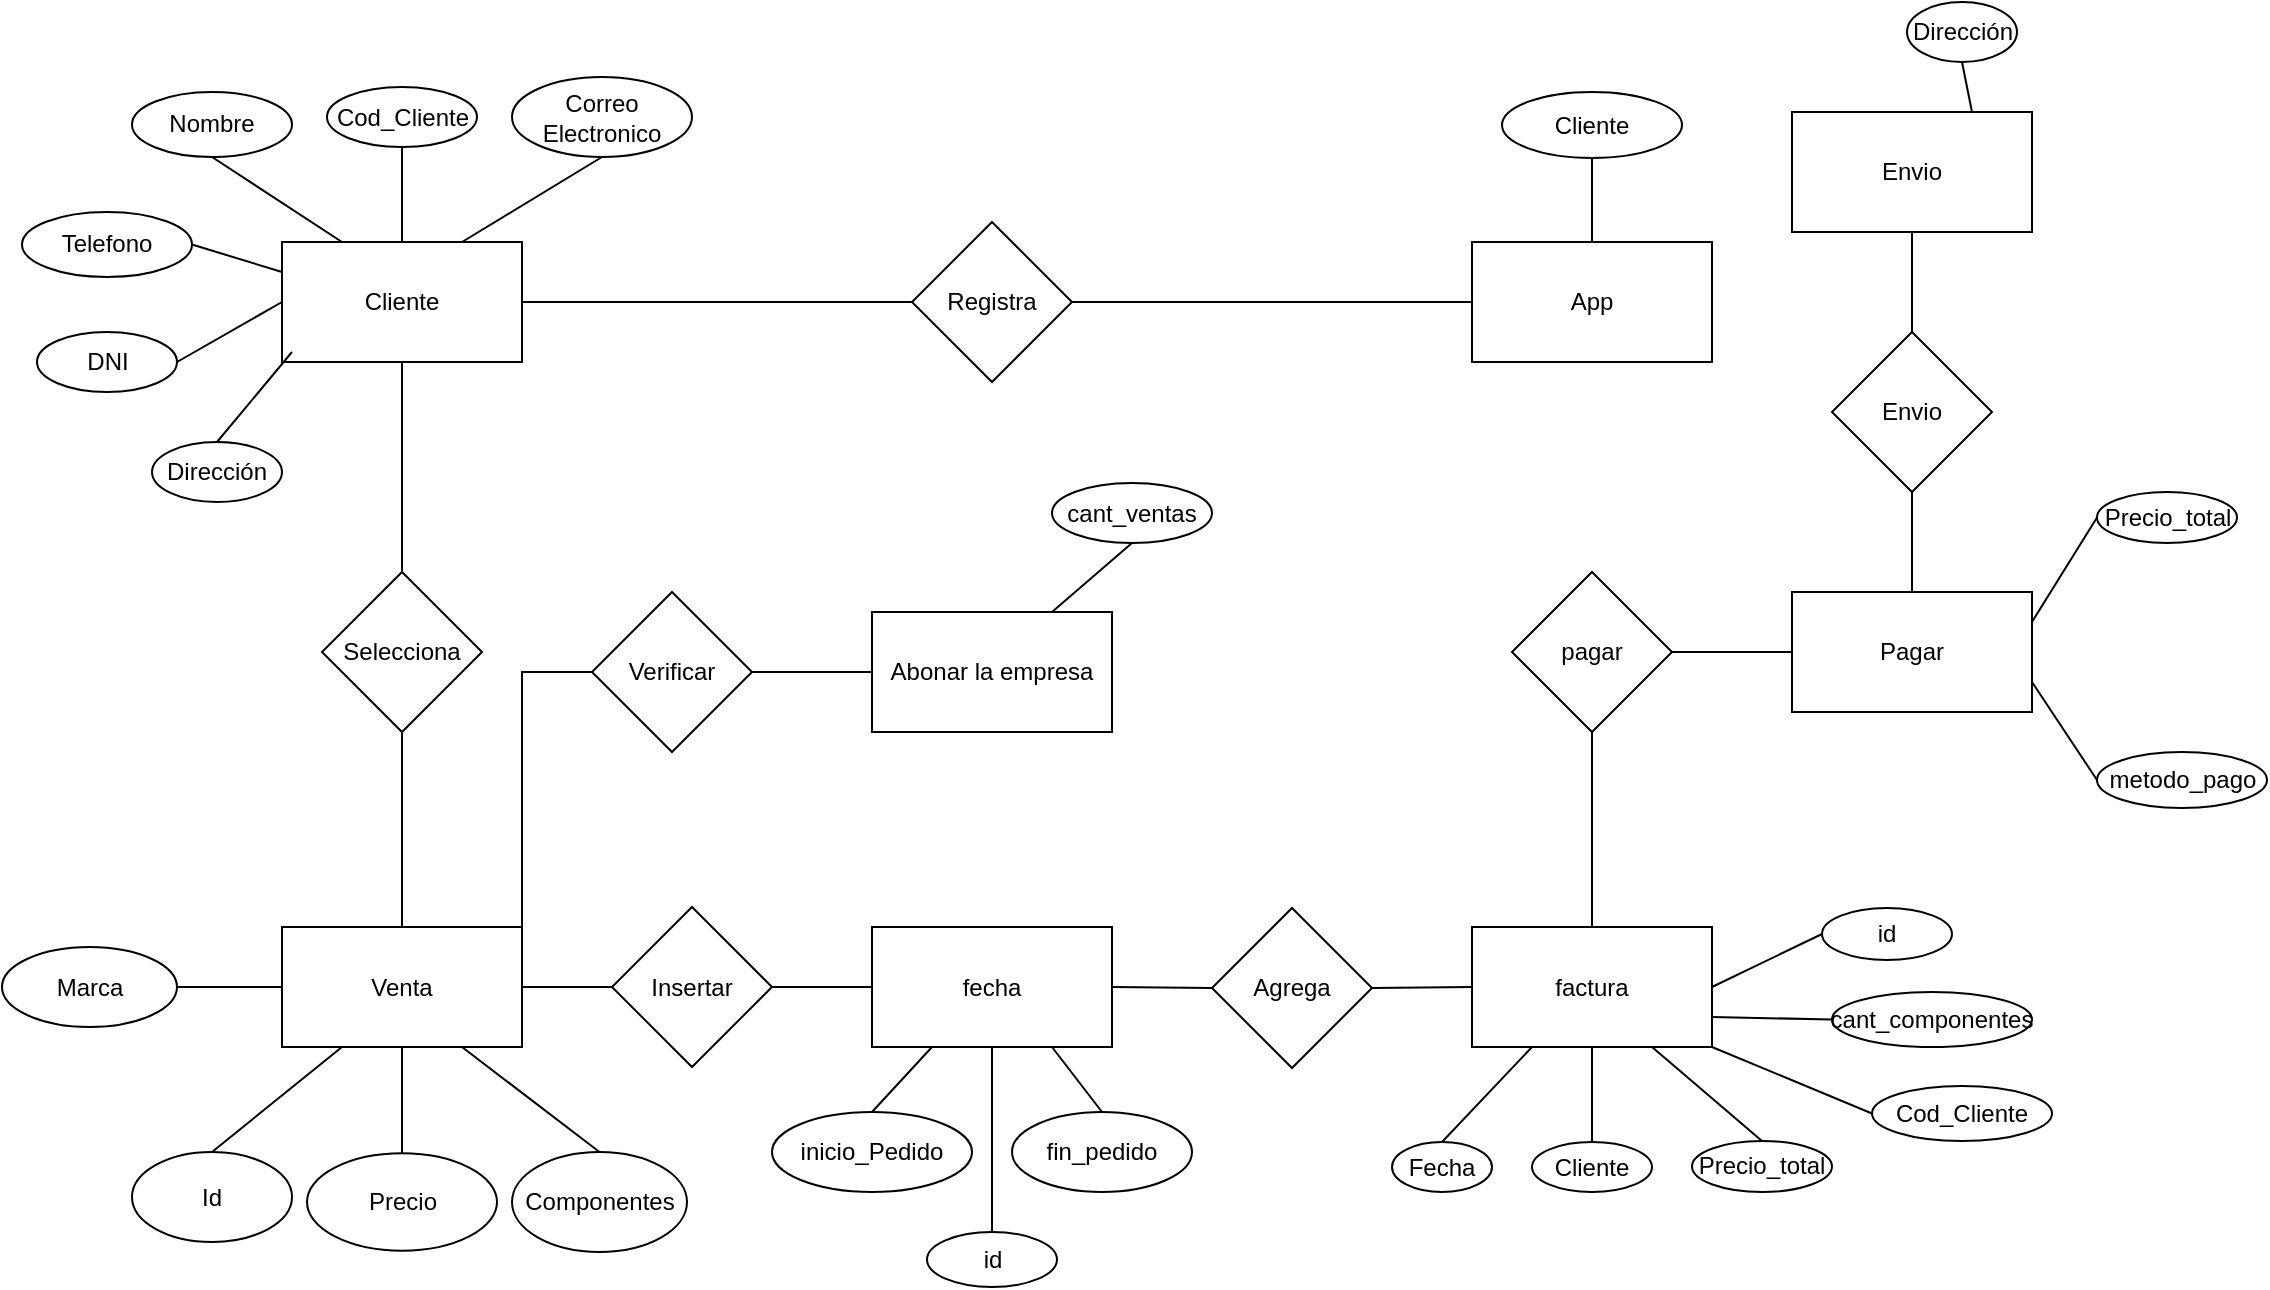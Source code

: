 <mxfile version="20.5.3" type="device"><diagram id="40Laphq1Q8v4M2s2_-Q_" name="Página-1"><mxGraphModel dx="1422" dy="794" grid="1" gridSize="10" guides="1" tooltips="1" connect="1" arrows="1" fold="1" page="1" pageScale="1" pageWidth="827" pageHeight="1169" math="0" shadow="0"><root><mxCell id="0"/><mxCell id="1" parent="0"/><mxCell id="z_alnuiq1SLQWepQiRAl-1" value="Cliente" style="rounded=0;whiteSpace=wrap;html=1;" parent="1" vertex="1"><mxGeometry x="400" y="383" width="120" height="60" as="geometry"/></mxCell><mxCell id="z_alnuiq1SLQWepQiRAl-3" value="Registra" style="rhombus;whiteSpace=wrap;html=1;" parent="1" vertex="1"><mxGeometry x="715" y="373" width="80" height="80" as="geometry"/></mxCell><mxCell id="z_alnuiq1SLQWepQiRAl-4" value="Venta" style="rounded=0;whiteSpace=wrap;html=1;" parent="1" vertex="1"><mxGeometry x="400" y="725.5" width="120" height="60" as="geometry"/></mxCell><mxCell id="z_alnuiq1SLQWepQiRAl-5" value="factura" style="rounded=0;whiteSpace=wrap;html=1;" parent="1" vertex="1"><mxGeometry x="995" y="725.5" width="120" height="60" as="geometry"/></mxCell><mxCell id="z_alnuiq1SLQWepQiRAl-6" value="Abonar la empresa" style="rounded=0;whiteSpace=wrap;html=1;" parent="1" vertex="1"><mxGeometry x="695" y="568" width="120" height="60" as="geometry"/></mxCell><mxCell id="z_alnuiq1SLQWepQiRAl-7" value="Pagar" style="rounded=0;whiteSpace=wrap;html=1;" parent="1" vertex="1"><mxGeometry x="1155" y="558" width="120" height="60" as="geometry"/></mxCell><mxCell id="z_alnuiq1SLQWepQiRAl-8" value="fecha" style="rounded=0;whiteSpace=wrap;html=1;" parent="1" vertex="1"><mxGeometry x="695" y="725.5" width="120" height="60" as="geometry"/></mxCell><mxCell id="z_alnuiq1SLQWepQiRAl-9" value="Nombre" style="ellipse;whiteSpace=wrap;html=1;" parent="1" vertex="1"><mxGeometry x="325" y="308" width="80" height="32.5" as="geometry"/></mxCell><mxCell id="z_alnuiq1SLQWepQiRAl-11" value="DNI" style="ellipse;whiteSpace=wrap;html=1;" parent="1" vertex="1"><mxGeometry x="277.5" y="428" width="70" height="30" as="geometry"/></mxCell><mxCell id="z_alnuiq1SLQWepQiRAl-12" value="Cod_Cliente" style="ellipse;whiteSpace=wrap;html=1;" parent="1" vertex="1"><mxGeometry x="422.5" y="305.5" width="75" height="30" as="geometry"/></mxCell><mxCell id="z_alnuiq1SLQWepQiRAl-13" value="Telefono" style="ellipse;whiteSpace=wrap;html=1;" parent="1" vertex="1"><mxGeometry x="270" y="368" width="85" height="32.5" as="geometry"/></mxCell><mxCell id="z_alnuiq1SLQWepQiRAl-14" value="Correo Electronico" style="ellipse;whiteSpace=wrap;html=1;" parent="1" vertex="1"><mxGeometry x="515" y="300.5" width="90" height="40" as="geometry"/></mxCell><mxCell id="z_alnuiq1SLQWepQiRAl-15" value="inicio_Pedido" style="ellipse;whiteSpace=wrap;html=1;" parent="1" vertex="1"><mxGeometry x="645" y="818" width="100" height="40" as="geometry"/></mxCell><mxCell id="z_alnuiq1SLQWepQiRAl-16" value="fin_pedido" style="ellipse;whiteSpace=wrap;html=1;" parent="1" vertex="1"><mxGeometry x="765" y="818" width="90" height="40" as="geometry"/></mxCell><mxCell id="z_alnuiq1SLQWepQiRAl-17" value="id" style="ellipse;whiteSpace=wrap;html=1;" parent="1" vertex="1"><mxGeometry x="722.5" y="878" width="65" height="27.5" as="geometry"/></mxCell><mxCell id="z_alnuiq1SLQWepQiRAl-18" value="cant_componentes" style="ellipse;whiteSpace=wrap;html=1;" parent="1" vertex="1"><mxGeometry x="1175" y="758" width="100" height="27.5" as="geometry"/></mxCell><mxCell id="z_alnuiq1SLQWepQiRAl-19" value="metodo_pago" style="ellipse;whiteSpace=wrap;html=1;" parent="1" vertex="1"><mxGeometry x="1307.5" y="638" width="85" height="28" as="geometry"/></mxCell><mxCell id="z_alnuiq1SLQWepQiRAl-20" value="Precio" style="ellipse;whiteSpace=wrap;html=1;" parent="1" vertex="1"><mxGeometry x="412.5" y="838.62" width="95" height="48.75" as="geometry"/></mxCell><mxCell id="z_alnuiq1SLQWepQiRAl-21" value="Componentes" style="ellipse;whiteSpace=wrap;html=1;" parent="1" vertex="1"><mxGeometry x="515" y="838" width="87.5" height="50" as="geometry"/></mxCell><mxCell id="z_alnuiq1SLQWepQiRAl-22" value="Marca" style="ellipse;whiteSpace=wrap;html=1;" parent="1" vertex="1"><mxGeometry x="260" y="735.5" width="87.5" height="40" as="geometry"/></mxCell><mxCell id="z_alnuiq1SLQWepQiRAl-23" value="Id" style="ellipse;whiteSpace=wrap;html=1;" parent="1" vertex="1"><mxGeometry x="325" y="838" width="80" height="45" as="geometry"/></mxCell><mxCell id="z_alnuiq1SLQWepQiRAl-25" value="Cod_Cliente" style="ellipse;whiteSpace=wrap;html=1;" parent="1" vertex="1"><mxGeometry x="1195" y="805" width="90" height="27.5" as="geometry"/></mxCell><mxCell id="z_alnuiq1SLQWepQiRAl-26" value="Cliente" style="ellipse;whiteSpace=wrap;html=1;" parent="1" vertex="1"><mxGeometry x="1025" y="833" width="60" height="25" as="geometry"/></mxCell><mxCell id="z_alnuiq1SLQWepQiRAl-28" value="Fecha" style="ellipse;whiteSpace=wrap;html=1;" parent="1" vertex="1"><mxGeometry x="955" y="833" width="50" height="25" as="geometry"/></mxCell><mxCell id="z_alnuiq1SLQWepQiRAl-29" value="cant_ventas" style="ellipse;whiteSpace=wrap;html=1;" parent="1" vertex="1"><mxGeometry x="785" y="503.5" width="80" height="30" as="geometry"/></mxCell><mxCell id="93gujl-Mg-e1fMnzAdJY-2" value="" style="endArrow=none;html=1;rounded=0;entryX=0.5;entryY=1;entryDx=0;entryDy=0;exitX=0.25;exitY=0;exitDx=0;exitDy=0;" parent="1" source="z_alnuiq1SLQWepQiRAl-1" target="z_alnuiq1SLQWepQiRAl-9" edge="1"><mxGeometry width="50" height="50" relative="1" as="geometry"><mxPoint x="535" y="378" as="sourcePoint"/><mxPoint x="585" y="328" as="targetPoint"/></mxGeometry></mxCell><mxCell id="93gujl-Mg-e1fMnzAdJY-4" value="" style="endArrow=none;html=1;rounded=0;exitX=0.5;exitY=0;exitDx=0;exitDy=0;entryX=0.5;entryY=1;entryDx=0;entryDy=0;" parent="1" source="z_alnuiq1SLQWepQiRAl-1" target="z_alnuiq1SLQWepQiRAl-12" edge="1"><mxGeometry width="50" height="50" relative="1" as="geometry"><mxPoint x="575" y="398" as="sourcePoint"/><mxPoint x="625" y="348" as="targetPoint"/></mxGeometry></mxCell><mxCell id="93gujl-Mg-e1fMnzAdJY-5" value="" style="endArrow=none;html=1;rounded=0;exitX=0.75;exitY=0;exitDx=0;exitDy=0;entryX=0.5;entryY=1;entryDx=0;entryDy=0;" parent="1" source="z_alnuiq1SLQWepQiRAl-1" target="z_alnuiq1SLQWepQiRAl-14" edge="1"><mxGeometry width="50" height="50" relative="1" as="geometry"><mxPoint x="585" y="398" as="sourcePoint"/><mxPoint x="635" y="348" as="targetPoint"/></mxGeometry></mxCell><mxCell id="93gujl-Mg-e1fMnzAdJY-6" value="" style="endArrow=none;html=1;rounded=0;entryX=1;entryY=0.5;entryDx=0;entryDy=0;exitX=0;exitY=0.25;exitDx=0;exitDy=0;" parent="1" source="z_alnuiq1SLQWepQiRAl-1" target="z_alnuiq1SLQWepQiRAl-13" edge="1"><mxGeometry width="50" height="50" relative="1" as="geometry"><mxPoint x="275" y="498" as="sourcePoint"/><mxPoint x="325" y="448" as="targetPoint"/></mxGeometry></mxCell><mxCell id="93gujl-Mg-e1fMnzAdJY-7" value="" style="endArrow=none;html=1;rounded=0;entryX=0;entryY=0.5;entryDx=0;entryDy=0;exitX=1;exitY=0.5;exitDx=0;exitDy=0;" parent="1" source="z_alnuiq1SLQWepQiRAl-11" target="z_alnuiq1SLQWepQiRAl-1" edge="1"><mxGeometry width="50" height="50" relative="1" as="geometry"><mxPoint x="165" y="538" as="sourcePoint"/><mxPoint x="215" y="488" as="targetPoint"/></mxGeometry></mxCell><mxCell id="93gujl-Mg-e1fMnzAdJY-8" value="" style="endArrow=none;html=1;rounded=0;entryX=1;entryY=0.5;entryDx=0;entryDy=0;exitX=0;exitY=0.5;exitDx=0;exitDy=0;" parent="1" source="z_alnuiq1SLQWepQiRAl-3" target="z_alnuiq1SLQWepQiRAl-1" edge="1"><mxGeometry width="50" height="50" relative="1" as="geometry"><mxPoint x="585" y="468" as="sourcePoint"/><mxPoint x="635" y="418" as="targetPoint"/></mxGeometry></mxCell><mxCell id="93gujl-Mg-e1fMnzAdJY-10" value="App" style="rounded=0;whiteSpace=wrap;html=1;" parent="1" vertex="1"><mxGeometry x="995" y="383" width="120" height="60" as="geometry"/></mxCell><mxCell id="93gujl-Mg-e1fMnzAdJY-11" value="Cliente" style="ellipse;whiteSpace=wrap;html=1;" parent="1" vertex="1"><mxGeometry x="1010" y="308" width="90" height="33" as="geometry"/></mxCell><mxCell id="93gujl-Mg-e1fMnzAdJY-12" value="" style="endArrow=none;html=1;rounded=0;exitX=0.5;exitY=0;exitDx=0;exitDy=0;entryX=0.5;entryY=1;entryDx=0;entryDy=0;" parent="1" source="93gujl-Mg-e1fMnzAdJY-10" target="93gujl-Mg-e1fMnzAdJY-11" edge="1"><mxGeometry width="50" height="50" relative="1" as="geometry"><mxPoint x="955" y="348" as="sourcePoint"/><mxPoint x="1005" y="298" as="targetPoint"/></mxGeometry></mxCell><mxCell id="93gujl-Mg-e1fMnzAdJY-13" value="" style="endArrow=none;html=1;rounded=0;entryX=0;entryY=0.5;entryDx=0;entryDy=0;exitX=1;exitY=0.5;exitDx=0;exitDy=0;" parent="1" source="z_alnuiq1SLQWepQiRAl-3" target="93gujl-Mg-e1fMnzAdJY-10" edge="1"><mxGeometry width="50" height="50" relative="1" as="geometry"><mxPoint x="885" y="488" as="sourcePoint"/><mxPoint x="935" y="438" as="targetPoint"/></mxGeometry></mxCell><mxCell id="93gujl-Mg-e1fMnzAdJY-15" value="Selecciona" style="rhombus;whiteSpace=wrap;html=1;" parent="1" vertex="1"><mxGeometry x="420" y="548" width="80" height="80" as="geometry"/></mxCell><mxCell id="93gujl-Mg-e1fMnzAdJY-16" value="" style="endArrow=none;html=1;rounded=0;entryX=0.5;entryY=1;entryDx=0;entryDy=0;exitX=0.5;exitY=0;exitDx=0;exitDy=0;" parent="1" source="z_alnuiq1SLQWepQiRAl-4" target="93gujl-Mg-e1fMnzAdJY-15" edge="1"><mxGeometry width="50" height="50" relative="1" as="geometry"><mxPoint x="415" y="728" as="sourcePoint"/><mxPoint x="465" y="678" as="targetPoint"/></mxGeometry></mxCell><mxCell id="93gujl-Mg-e1fMnzAdJY-17" value="" style="endArrow=none;html=1;rounded=0;entryX=0.5;entryY=1;entryDx=0;entryDy=0;exitX=0.5;exitY=0;exitDx=0;exitDy=0;" parent="1" source="93gujl-Mg-e1fMnzAdJY-15" target="z_alnuiq1SLQWepQiRAl-1" edge="1"><mxGeometry width="50" height="50" relative="1" as="geometry"><mxPoint x="335" y="548" as="sourcePoint"/><mxPoint x="385" y="498" as="targetPoint"/></mxGeometry></mxCell><mxCell id="93gujl-Mg-e1fMnzAdJY-18" value="" style="endArrow=none;html=1;rounded=0;entryX=0.75;entryY=1;entryDx=0;entryDy=0;exitX=0.5;exitY=0;exitDx=0;exitDy=0;" parent="1" source="z_alnuiq1SLQWepQiRAl-21" target="z_alnuiq1SLQWepQiRAl-4" edge="1"><mxGeometry width="50" height="50" relative="1" as="geometry"><mxPoint x="555" y="808" as="sourcePoint"/><mxPoint x="605" y="758" as="targetPoint"/></mxGeometry></mxCell><mxCell id="93gujl-Mg-e1fMnzAdJY-19" value="" style="endArrow=none;html=1;rounded=0;entryX=0.5;entryY=1;entryDx=0;entryDy=0;exitX=0.5;exitY=0;exitDx=0;exitDy=0;" parent="1" source="z_alnuiq1SLQWepQiRAl-20" target="z_alnuiq1SLQWepQiRAl-4" edge="1"><mxGeometry width="50" height="50" relative="1" as="geometry"><mxPoint x="395" y="858" as="sourcePoint"/><mxPoint x="445" y="808" as="targetPoint"/></mxGeometry></mxCell><mxCell id="93gujl-Mg-e1fMnzAdJY-20" value="" style="endArrow=none;html=1;rounded=0;exitX=0.5;exitY=0;exitDx=0;exitDy=0;entryX=0.25;entryY=1;entryDx=0;entryDy=0;" parent="1" source="z_alnuiq1SLQWepQiRAl-23" target="z_alnuiq1SLQWepQiRAl-4" edge="1"><mxGeometry width="50" height="50" relative="1" as="geometry"><mxPoint x="345" y="818" as="sourcePoint"/><mxPoint x="395" y="768" as="targetPoint"/></mxGeometry></mxCell><mxCell id="93gujl-Mg-e1fMnzAdJY-21" value="" style="endArrow=none;html=1;rounded=0;entryX=0;entryY=0.5;entryDx=0;entryDy=0;exitX=1;exitY=0.5;exitDx=0;exitDy=0;" parent="1" source="z_alnuiq1SLQWepQiRAl-22" target="z_alnuiq1SLQWepQiRAl-4" edge="1"><mxGeometry width="50" height="50" relative="1" as="geometry"><mxPoint x="355" y="798" as="sourcePoint"/><mxPoint x="405" y="748" as="targetPoint"/></mxGeometry></mxCell><mxCell id="93gujl-Mg-e1fMnzAdJY-22" value="Insertar" style="rhombus;whiteSpace=wrap;html=1;" parent="1" vertex="1"><mxGeometry x="565" y="715.5" width="80" height="80" as="geometry"/></mxCell><mxCell id="93gujl-Mg-e1fMnzAdJY-23" value="" style="endArrow=none;html=1;rounded=0;exitX=1;exitY=0.5;exitDx=0;exitDy=0;entryX=0;entryY=0.5;entryDx=0;entryDy=0;" parent="1" source="z_alnuiq1SLQWepQiRAl-4" target="93gujl-Mg-e1fMnzAdJY-22" edge="1"><mxGeometry width="50" height="50" relative="1" as="geometry"><mxPoint x="525" y="678" as="sourcePoint"/><mxPoint x="575" y="628" as="targetPoint"/></mxGeometry></mxCell><mxCell id="93gujl-Mg-e1fMnzAdJY-24" value="" style="endArrow=none;html=1;rounded=0;exitX=1;exitY=0.5;exitDx=0;exitDy=0;entryX=0;entryY=0.5;entryDx=0;entryDy=0;" parent="1" source="93gujl-Mg-e1fMnzAdJY-22" target="z_alnuiq1SLQWepQiRAl-8" edge="1"><mxGeometry width="50" height="50" relative="1" as="geometry"><mxPoint x="645" y="678" as="sourcePoint"/><mxPoint x="695" y="628" as="targetPoint"/></mxGeometry></mxCell><mxCell id="93gujl-Mg-e1fMnzAdJY-25" value="" style="endArrow=none;html=1;rounded=0;exitX=0.5;exitY=0;exitDx=0;exitDy=0;entryX=0.25;entryY=1;entryDx=0;entryDy=0;" parent="1" source="z_alnuiq1SLQWepQiRAl-15" target="z_alnuiq1SLQWepQiRAl-8" edge="1"><mxGeometry width="50" height="50" relative="1" as="geometry"><mxPoint x="795" y="888" as="sourcePoint"/><mxPoint x="845" y="838" as="targetPoint"/></mxGeometry></mxCell><mxCell id="93gujl-Mg-e1fMnzAdJY-26" value="" style="endArrow=none;html=1;rounded=0;entryX=0.5;entryY=1;entryDx=0;entryDy=0;exitX=0.5;exitY=0;exitDx=0;exitDy=0;" parent="1" source="z_alnuiq1SLQWepQiRAl-17" target="z_alnuiq1SLQWepQiRAl-8" edge="1"><mxGeometry width="50" height="50" relative="1" as="geometry"><mxPoint x="775" y="848" as="sourcePoint"/><mxPoint x="825" y="798" as="targetPoint"/></mxGeometry></mxCell><mxCell id="93gujl-Mg-e1fMnzAdJY-27" value="" style="endArrow=none;html=1;rounded=0;entryX=0.75;entryY=1;entryDx=0;entryDy=0;exitX=0.5;exitY=0;exitDx=0;exitDy=0;" parent="1" source="z_alnuiq1SLQWepQiRAl-16" target="z_alnuiq1SLQWepQiRAl-8" edge="1"><mxGeometry width="50" height="50" relative="1" as="geometry"><mxPoint x="825" y="998" as="sourcePoint"/><mxPoint x="875" y="948" as="targetPoint"/></mxGeometry></mxCell><mxCell id="93gujl-Mg-e1fMnzAdJY-28" value="Agrega" style="rhombus;whiteSpace=wrap;html=1;" parent="1" vertex="1"><mxGeometry x="865" y="716" width="80" height="80" as="geometry"/></mxCell><mxCell id="93gujl-Mg-e1fMnzAdJY-29" value="" style="endArrow=none;html=1;rounded=0;exitX=1;exitY=0.5;exitDx=0;exitDy=0;entryX=0;entryY=0.5;entryDx=0;entryDy=0;" parent="1" source="z_alnuiq1SLQWepQiRAl-8" target="93gujl-Mg-e1fMnzAdJY-28" edge="1"><mxGeometry width="50" height="50" relative="1" as="geometry"><mxPoint x="805" y="728" as="sourcePoint"/><mxPoint x="855" y="678" as="targetPoint"/></mxGeometry></mxCell><mxCell id="93gujl-Mg-e1fMnzAdJY-30" value="" style="endArrow=none;html=1;rounded=0;exitX=1;exitY=0.5;exitDx=0;exitDy=0;entryX=0;entryY=0.5;entryDx=0;entryDy=0;" parent="1" source="93gujl-Mg-e1fMnzAdJY-28" target="z_alnuiq1SLQWepQiRAl-5" edge="1"><mxGeometry width="50" height="50" relative="1" as="geometry"><mxPoint x="925" y="708" as="sourcePoint"/><mxPoint x="975" y="658" as="targetPoint"/></mxGeometry></mxCell><mxCell id="93gujl-Mg-e1fMnzAdJY-31" value="" style="endArrow=none;html=1;rounded=0;entryX=0.25;entryY=1;entryDx=0;entryDy=0;exitX=0.5;exitY=0;exitDx=0;exitDy=0;" parent="1" source="z_alnuiq1SLQWepQiRAl-28" target="z_alnuiq1SLQWepQiRAl-5" edge="1"><mxGeometry width="50" height="50" relative="1" as="geometry"><mxPoint x="1075" y="908" as="sourcePoint"/><mxPoint x="1125" y="858" as="targetPoint"/></mxGeometry></mxCell><mxCell id="93gujl-Mg-e1fMnzAdJY-32" value="" style="endArrow=none;html=1;rounded=0;entryX=0.5;entryY=1;entryDx=0;entryDy=0;exitX=0.5;exitY=0;exitDx=0;exitDy=0;" parent="1" source="z_alnuiq1SLQWepQiRAl-26" target="z_alnuiq1SLQWepQiRAl-5" edge="1"><mxGeometry width="50" height="50" relative="1" as="geometry"><mxPoint x="895" y="938" as="sourcePoint"/><mxPoint x="945" y="888" as="targetPoint"/></mxGeometry></mxCell><mxCell id="93gujl-Mg-e1fMnzAdJY-33" value="Precio_total" style="ellipse;whiteSpace=wrap;html=1;" parent="1" vertex="1"><mxGeometry x="1105" y="832.5" width="70" height="25.5" as="geometry"/></mxCell><mxCell id="93gujl-Mg-e1fMnzAdJY-34" value="" style="endArrow=none;html=1;rounded=0;entryX=0.75;entryY=1;entryDx=0;entryDy=0;exitX=0.5;exitY=0;exitDx=0;exitDy=0;" parent="1" source="93gujl-Mg-e1fMnzAdJY-33" target="z_alnuiq1SLQWepQiRAl-5" edge="1"><mxGeometry width="50" height="50" relative="1" as="geometry"><mxPoint x="1175" y="818" as="sourcePoint"/><mxPoint x="1225" y="768" as="targetPoint"/></mxGeometry></mxCell><mxCell id="93gujl-Mg-e1fMnzAdJY-36" value="Precio_total" style="ellipse;whiteSpace=wrap;html=1;" parent="1" vertex="1"><mxGeometry x="1307.5" y="508" width="70" height="25.5" as="geometry"/></mxCell><mxCell id="93gujl-Mg-e1fMnzAdJY-41" value="pagar" style="rhombus;whiteSpace=wrap;html=1;" parent="1" vertex="1"><mxGeometry x="1015" y="548" width="80" height="80" as="geometry"/></mxCell><mxCell id="93gujl-Mg-e1fMnzAdJY-42" value="" style="endArrow=none;html=1;rounded=0;entryX=0.5;entryY=1;entryDx=0;entryDy=0;exitX=0.5;exitY=0;exitDx=0;exitDy=0;" parent="1" source="z_alnuiq1SLQWepQiRAl-5" target="93gujl-Mg-e1fMnzAdJY-41" edge="1"><mxGeometry width="50" height="50" relative="1" as="geometry"><mxPoint x="995" y="708" as="sourcePoint"/><mxPoint x="1045" y="658" as="targetPoint"/></mxGeometry></mxCell><mxCell id="93gujl-Mg-e1fMnzAdJY-43" value="" style="endArrow=none;html=1;rounded=0;entryX=0;entryY=0.5;entryDx=0;entryDy=0;exitX=1;exitY=0.5;exitDx=0;exitDy=0;" parent="1" source="93gujl-Mg-e1fMnzAdJY-41" target="z_alnuiq1SLQWepQiRAl-7" edge="1"><mxGeometry width="50" height="50" relative="1" as="geometry"><mxPoint x="1085" y="698" as="sourcePoint"/><mxPoint x="1135" y="648" as="targetPoint"/></mxGeometry></mxCell><mxCell id="93gujl-Mg-e1fMnzAdJY-45" value="" style="endArrow=none;html=1;rounded=0;exitX=1;exitY=0.75;exitDx=0;exitDy=0;entryX=0;entryY=0.5;entryDx=0;entryDy=0;" parent="1" source="z_alnuiq1SLQWepQiRAl-5" target="z_alnuiq1SLQWepQiRAl-18" edge="1"><mxGeometry width="50" height="50" relative="1" as="geometry"><mxPoint x="1145" y="738" as="sourcePoint"/><mxPoint x="1195" y="688" as="targetPoint"/></mxGeometry></mxCell><mxCell id="93gujl-Mg-e1fMnzAdJY-46" value="" style="endArrow=none;html=1;rounded=0;entryX=1;entryY=1;entryDx=0;entryDy=0;exitX=0;exitY=0.5;exitDx=0;exitDy=0;" parent="1" source="z_alnuiq1SLQWepQiRAl-25" target="z_alnuiq1SLQWepQiRAl-5" edge="1"><mxGeometry width="50" height="50" relative="1" as="geometry"><mxPoint x="1155" y="978" as="sourcePoint"/><mxPoint x="1205" y="928" as="targetPoint"/></mxGeometry></mxCell><mxCell id="93gujl-Mg-e1fMnzAdJY-48" value="" style="endArrow=none;html=1;rounded=0;entryX=1;entryY=0.75;entryDx=0;entryDy=0;exitX=0;exitY=0.5;exitDx=0;exitDy=0;" parent="1" source="z_alnuiq1SLQWepQiRAl-19" target="z_alnuiq1SLQWepQiRAl-7" edge="1"><mxGeometry width="50" height="50" relative="1" as="geometry"><mxPoint x="1285" y="748" as="sourcePoint"/><mxPoint x="1335" y="698" as="targetPoint"/></mxGeometry></mxCell><mxCell id="93gujl-Mg-e1fMnzAdJY-49" value="" style="endArrow=none;html=1;rounded=0;exitX=1;exitY=0.25;exitDx=0;exitDy=0;entryX=0;entryY=0.5;entryDx=0;entryDy=0;" parent="1" source="z_alnuiq1SLQWepQiRAl-7" target="93gujl-Mg-e1fMnzAdJY-36" edge="1"><mxGeometry width="50" height="50" relative="1" as="geometry"><mxPoint x="1335" y="598" as="sourcePoint"/><mxPoint x="1385" y="548" as="targetPoint"/></mxGeometry></mxCell><mxCell id="93gujl-Mg-e1fMnzAdJY-50" value="" style="endArrow=none;html=1;rounded=0;entryX=0.5;entryY=1;entryDx=0;entryDy=0;exitX=0.75;exitY=0;exitDx=0;exitDy=0;" parent="1" source="z_alnuiq1SLQWepQiRAl-6" target="z_alnuiq1SLQWepQiRAl-29" edge="1"><mxGeometry width="50" height="50" relative="1" as="geometry"><mxPoint x="905" y="698" as="sourcePoint"/><mxPoint x="955" y="648" as="targetPoint"/></mxGeometry></mxCell><mxCell id="93gujl-Mg-e1fMnzAdJY-51" value="Verificar" style="rhombus;whiteSpace=wrap;html=1;" parent="1" vertex="1"><mxGeometry x="555" y="558" width="80" height="80" as="geometry"/></mxCell><mxCell id="93gujl-Mg-e1fMnzAdJY-52" value="" style="endArrow=none;html=1;rounded=0;exitX=1;exitY=0;exitDx=0;exitDy=0;entryX=0;entryY=0.5;entryDx=0;entryDy=0;" parent="1" source="z_alnuiq1SLQWepQiRAl-4" target="93gujl-Mg-e1fMnzAdJY-51" edge="1"><mxGeometry width="50" height="50" relative="1" as="geometry"><mxPoint x="515" y="718" as="sourcePoint"/><mxPoint x="565" y="668" as="targetPoint"/><Array as="points"><mxPoint x="520" y="598"/></Array></mxGeometry></mxCell><mxCell id="93gujl-Mg-e1fMnzAdJY-53" value="" style="endArrow=none;html=1;rounded=0;entryX=1;entryY=0.5;entryDx=0;entryDy=0;exitX=0;exitY=0.5;exitDx=0;exitDy=0;" parent="1" source="z_alnuiq1SLQWepQiRAl-6" target="93gujl-Mg-e1fMnzAdJY-51" edge="1"><mxGeometry width="50" height="50" relative="1" as="geometry"><mxPoint x="605" y="708" as="sourcePoint"/><mxPoint x="655" y="658" as="targetPoint"/></mxGeometry></mxCell><mxCell id="93gujl-Mg-e1fMnzAdJY-54" value="Dirección" style="ellipse;whiteSpace=wrap;html=1;" parent="1" vertex="1"><mxGeometry x="335" y="483" width="65" height="30" as="geometry"/></mxCell><mxCell id="93gujl-Mg-e1fMnzAdJY-55" value="" style="endArrow=none;html=1;rounded=0;exitX=0.5;exitY=0;exitDx=0;exitDy=0;" parent="1" source="93gujl-Mg-e1fMnzAdJY-54" edge="1"><mxGeometry width="50" height="50" relative="1" as="geometry"><mxPoint x="265" y="568" as="sourcePoint"/><mxPoint x="405" y="438" as="targetPoint"/></mxGeometry></mxCell><mxCell id="93gujl-Mg-e1fMnzAdJY-56" value="Envio" style="rounded=0;whiteSpace=wrap;html=1;" parent="1" vertex="1"><mxGeometry x="1155" y="318" width="120" height="60" as="geometry"/></mxCell><mxCell id="93gujl-Mg-e1fMnzAdJY-57" value="Dirección" style="ellipse;whiteSpace=wrap;html=1;" parent="1" vertex="1"><mxGeometry x="1212.5" y="263" width="55" height="30" as="geometry"/></mxCell><mxCell id="93gujl-Mg-e1fMnzAdJY-58" value="" style="endArrow=none;html=1;rounded=0;entryX=0.5;entryY=1;entryDx=0;entryDy=0;exitX=0.75;exitY=0;exitDx=0;exitDy=0;" parent="1" source="93gujl-Mg-e1fMnzAdJY-56" target="93gujl-Mg-e1fMnzAdJY-57" edge="1"><mxGeometry width="50" height="50" relative="1" as="geometry"><mxPoint x="1335" y="403" as="sourcePoint"/><mxPoint x="1385" y="353" as="targetPoint"/></mxGeometry></mxCell><mxCell id="93gujl-Mg-e1fMnzAdJY-59" value="Envio" style="rhombus;whiteSpace=wrap;html=1;" parent="1" vertex="1"><mxGeometry x="1175" y="428" width="80" height="80" as="geometry"/></mxCell><mxCell id="93gujl-Mg-e1fMnzAdJY-60" value="" style="endArrow=none;html=1;rounded=0;entryX=0.5;entryY=1;entryDx=0;entryDy=0;exitX=0.5;exitY=0;exitDx=0;exitDy=0;" parent="1" source="z_alnuiq1SLQWepQiRAl-7" target="93gujl-Mg-e1fMnzAdJY-59" edge="1"><mxGeometry width="50" height="50" relative="1" as="geometry"><mxPoint x="1095" y="548" as="sourcePoint"/><mxPoint x="1145" y="498" as="targetPoint"/></mxGeometry></mxCell><mxCell id="93gujl-Mg-e1fMnzAdJY-61" value="" style="endArrow=none;html=1;rounded=0;entryX=0.5;entryY=1;entryDx=0;entryDy=0;exitX=0.5;exitY=0;exitDx=0;exitDy=0;" parent="1" source="93gujl-Mg-e1fMnzAdJY-59" target="93gujl-Mg-e1fMnzAdJY-56" edge="1"><mxGeometry width="50" height="50" relative="1" as="geometry"><mxPoint x="1055" y="488" as="sourcePoint"/><mxPoint x="1105" y="438" as="targetPoint"/></mxGeometry></mxCell><mxCell id="Wmw1F-7HkJ94E89KbJoc-1" value="id" style="ellipse;whiteSpace=wrap;html=1;" vertex="1" parent="1"><mxGeometry x="1170" y="716" width="65" height="26" as="geometry"/></mxCell><mxCell id="Wmw1F-7HkJ94E89KbJoc-3" value="" style="endArrow=none;html=1;rounded=0;exitX=1;exitY=0.5;exitDx=0;exitDy=0;entryX=0;entryY=0.5;entryDx=0;entryDy=0;" edge="1" parent="1" source="z_alnuiq1SLQWepQiRAl-5" target="Wmw1F-7HkJ94E89KbJoc-1"><mxGeometry width="50" height="50" relative="1" as="geometry"><mxPoint x="1140" y="710" as="sourcePoint"/><mxPoint x="1190" y="660" as="targetPoint"/></mxGeometry></mxCell></root></mxGraphModel></diagram></mxfile>